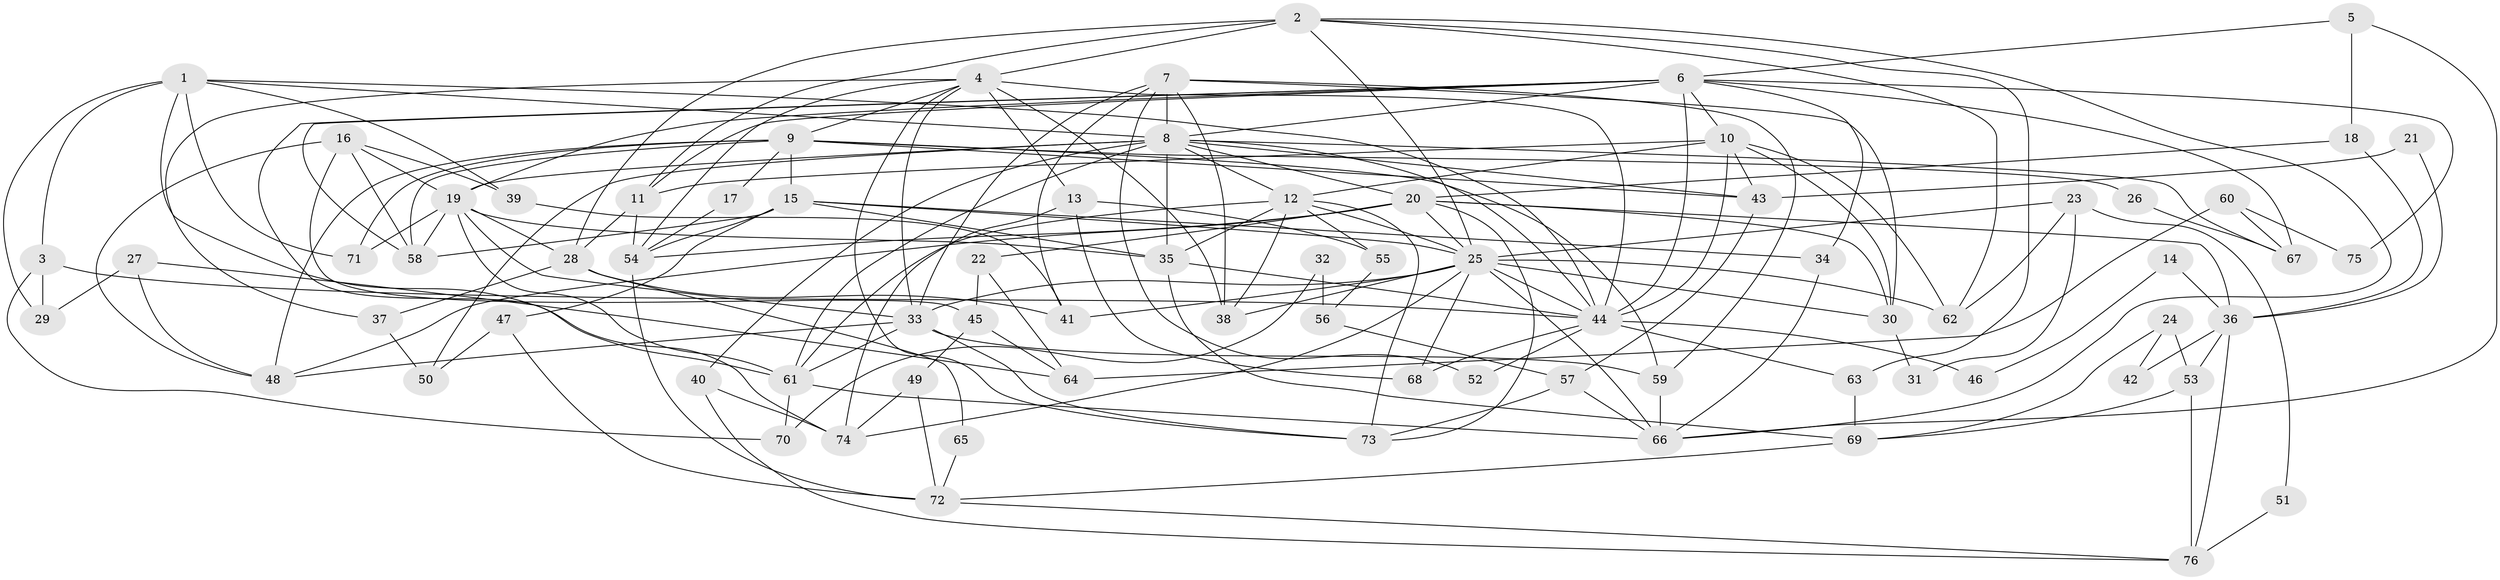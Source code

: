 // original degree distribution, {5: 0.23015873015873015, 3: 0.3253968253968254, 4: 0.18253968253968253, 2: 0.12698412698412698, 8: 0.031746031746031744, 6: 0.0873015873015873, 7: 0.015873015873015872}
// Generated by graph-tools (version 1.1) at 2025/50/03/04/25 22:50:51]
// undirected, 76 vertices, 182 edges
graph export_dot {
  node [color=gray90,style=filled];
  1;
  2;
  3;
  4;
  5;
  6;
  7;
  8;
  9;
  10;
  11;
  12;
  13;
  14;
  15;
  16;
  17;
  18;
  19;
  20;
  21;
  22;
  23;
  24;
  25;
  26;
  27;
  28;
  29;
  30;
  31;
  32;
  33;
  34;
  35;
  36;
  37;
  38;
  39;
  40;
  41;
  42;
  43;
  44;
  45;
  46;
  47;
  48;
  49;
  50;
  51;
  52;
  53;
  54;
  55;
  56;
  57;
  58;
  59;
  60;
  61;
  62;
  63;
  64;
  65;
  66;
  67;
  68;
  69;
  70;
  71;
  72;
  73;
  74;
  75;
  76;
  1 -- 3 [weight=1.0];
  1 -- 8 [weight=1.0];
  1 -- 29 [weight=1.0];
  1 -- 39 [weight=1.0];
  1 -- 44 [weight=1.0];
  1 -- 61 [weight=1.0];
  1 -- 71 [weight=1.0];
  2 -- 4 [weight=2.0];
  2 -- 11 [weight=1.0];
  2 -- 25 [weight=1.0];
  2 -- 28 [weight=1.0];
  2 -- 62 [weight=1.0];
  2 -- 63 [weight=1.0];
  2 -- 66 [weight=1.0];
  3 -- 29 [weight=1.0];
  3 -- 44 [weight=2.0];
  3 -- 70 [weight=1.0];
  4 -- 9 [weight=1.0];
  4 -- 13 [weight=1.0];
  4 -- 33 [weight=1.0];
  4 -- 37 [weight=1.0];
  4 -- 38 [weight=1.0];
  4 -- 44 [weight=1.0];
  4 -- 54 [weight=1.0];
  4 -- 73 [weight=1.0];
  5 -- 6 [weight=1.0];
  5 -- 18 [weight=1.0];
  5 -- 66 [weight=1.0];
  6 -- 8 [weight=1.0];
  6 -- 10 [weight=1.0];
  6 -- 11 [weight=1.0];
  6 -- 19 [weight=1.0];
  6 -- 34 [weight=1.0];
  6 -- 44 [weight=1.0];
  6 -- 58 [weight=1.0];
  6 -- 67 [weight=1.0];
  6 -- 74 [weight=1.0];
  6 -- 75 [weight=1.0];
  7 -- 8 [weight=3.0];
  7 -- 30 [weight=1.0];
  7 -- 33 [weight=2.0];
  7 -- 38 [weight=1.0];
  7 -- 41 [weight=1.0];
  7 -- 52 [weight=1.0];
  7 -- 59 [weight=1.0];
  8 -- 12 [weight=1.0];
  8 -- 19 [weight=2.0];
  8 -- 20 [weight=1.0];
  8 -- 35 [weight=2.0];
  8 -- 40 [weight=1.0];
  8 -- 43 [weight=1.0];
  8 -- 44 [weight=1.0];
  8 -- 50 [weight=1.0];
  8 -- 61 [weight=1.0];
  8 -- 67 [weight=1.0];
  9 -- 15 [weight=2.0];
  9 -- 17 [weight=1.0];
  9 -- 26 [weight=1.0];
  9 -- 43 [weight=1.0];
  9 -- 48 [weight=1.0];
  9 -- 58 [weight=1.0];
  9 -- 59 [weight=1.0];
  9 -- 71 [weight=1.0];
  10 -- 11 [weight=2.0];
  10 -- 12 [weight=1.0];
  10 -- 30 [weight=1.0];
  10 -- 43 [weight=1.0];
  10 -- 44 [weight=1.0];
  10 -- 62 [weight=1.0];
  11 -- 28 [weight=1.0];
  11 -- 54 [weight=1.0];
  12 -- 25 [weight=1.0];
  12 -- 35 [weight=2.0];
  12 -- 38 [weight=1.0];
  12 -- 55 [weight=1.0];
  12 -- 61 [weight=1.0];
  12 -- 73 [weight=1.0];
  13 -- 55 [weight=1.0];
  13 -- 68 [weight=1.0];
  13 -- 74 [weight=1.0];
  14 -- 36 [weight=1.0];
  14 -- 46 [weight=1.0];
  15 -- 25 [weight=1.0];
  15 -- 34 [weight=1.0];
  15 -- 35 [weight=1.0];
  15 -- 47 [weight=1.0];
  15 -- 54 [weight=1.0];
  15 -- 58 [weight=1.0];
  16 -- 19 [weight=1.0];
  16 -- 39 [weight=1.0];
  16 -- 45 [weight=1.0];
  16 -- 48 [weight=1.0];
  16 -- 58 [weight=1.0];
  17 -- 54 [weight=1.0];
  18 -- 20 [weight=1.0];
  18 -- 36 [weight=1.0];
  19 -- 28 [weight=1.0];
  19 -- 33 [weight=1.0];
  19 -- 35 [weight=1.0];
  19 -- 58 [weight=1.0];
  19 -- 61 [weight=1.0];
  19 -- 71 [weight=1.0];
  20 -- 22 [weight=1.0];
  20 -- 25 [weight=1.0];
  20 -- 30 [weight=1.0];
  20 -- 36 [weight=1.0];
  20 -- 48 [weight=2.0];
  20 -- 54 [weight=1.0];
  20 -- 73 [weight=1.0];
  21 -- 36 [weight=1.0];
  21 -- 43 [weight=1.0];
  22 -- 45 [weight=1.0];
  22 -- 64 [weight=1.0];
  23 -- 25 [weight=1.0];
  23 -- 31 [weight=1.0];
  23 -- 51 [weight=1.0];
  23 -- 62 [weight=1.0];
  24 -- 42 [weight=1.0];
  24 -- 53 [weight=1.0];
  24 -- 69 [weight=1.0];
  25 -- 30 [weight=1.0];
  25 -- 33 [weight=1.0];
  25 -- 38 [weight=1.0];
  25 -- 41 [weight=1.0];
  25 -- 44 [weight=2.0];
  25 -- 62 [weight=1.0];
  25 -- 66 [weight=1.0];
  25 -- 68 [weight=1.0];
  25 -- 74 [weight=1.0];
  26 -- 67 [weight=1.0];
  27 -- 29 [weight=1.0];
  27 -- 48 [weight=1.0];
  27 -- 64 [weight=1.0];
  28 -- 37 [weight=1.0];
  28 -- 41 [weight=1.0];
  28 -- 65 [weight=1.0];
  30 -- 31 [weight=1.0];
  32 -- 56 [weight=1.0];
  32 -- 70 [weight=1.0];
  33 -- 48 [weight=1.0];
  33 -- 59 [weight=2.0];
  33 -- 61 [weight=1.0];
  33 -- 73 [weight=1.0];
  34 -- 66 [weight=1.0];
  35 -- 44 [weight=1.0];
  35 -- 69 [weight=1.0];
  36 -- 42 [weight=1.0];
  36 -- 53 [weight=1.0];
  36 -- 76 [weight=1.0];
  37 -- 50 [weight=1.0];
  39 -- 41 [weight=1.0];
  40 -- 74 [weight=1.0];
  40 -- 76 [weight=1.0];
  43 -- 57 [weight=1.0];
  44 -- 46 [weight=2.0];
  44 -- 52 [weight=1.0];
  44 -- 63 [weight=1.0];
  44 -- 68 [weight=1.0];
  45 -- 49 [weight=1.0];
  45 -- 64 [weight=1.0];
  47 -- 50 [weight=1.0];
  47 -- 72 [weight=1.0];
  49 -- 72 [weight=1.0];
  49 -- 74 [weight=1.0];
  51 -- 76 [weight=1.0];
  53 -- 69 [weight=1.0];
  53 -- 76 [weight=1.0];
  54 -- 72 [weight=1.0];
  55 -- 56 [weight=1.0];
  56 -- 57 [weight=1.0];
  57 -- 66 [weight=1.0];
  57 -- 73 [weight=1.0];
  59 -- 66 [weight=1.0];
  60 -- 64 [weight=1.0];
  60 -- 67 [weight=1.0];
  60 -- 75 [weight=1.0];
  61 -- 66 [weight=1.0];
  61 -- 70 [weight=1.0];
  63 -- 69 [weight=1.0];
  65 -- 72 [weight=1.0];
  69 -- 72 [weight=1.0];
  72 -- 76 [weight=1.0];
}
